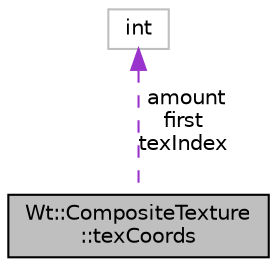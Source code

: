 digraph "Wt::CompositeTexture::texCoords"
{
 // LATEX_PDF_SIZE
  edge [fontname="Helvetica",fontsize="10",labelfontname="Helvetica",labelfontsize="10"];
  node [fontname="Helvetica",fontsize="10",shape=record];
  Node1 [label="Wt::CompositeTexture\l::texCoords",height=0.2,width=0.4,color="black", fillcolor="grey75", style="filled", fontcolor="black",tooltip=" "];
  Node2 -> Node1 [dir="back",color="darkorchid3",fontsize="10",style="dashed",label=" amount\nfirst\ntexIndex" ];
  Node2 [label="int",height=0.2,width=0.4,color="grey75", fillcolor="white", style="filled",tooltip=" "];
}
